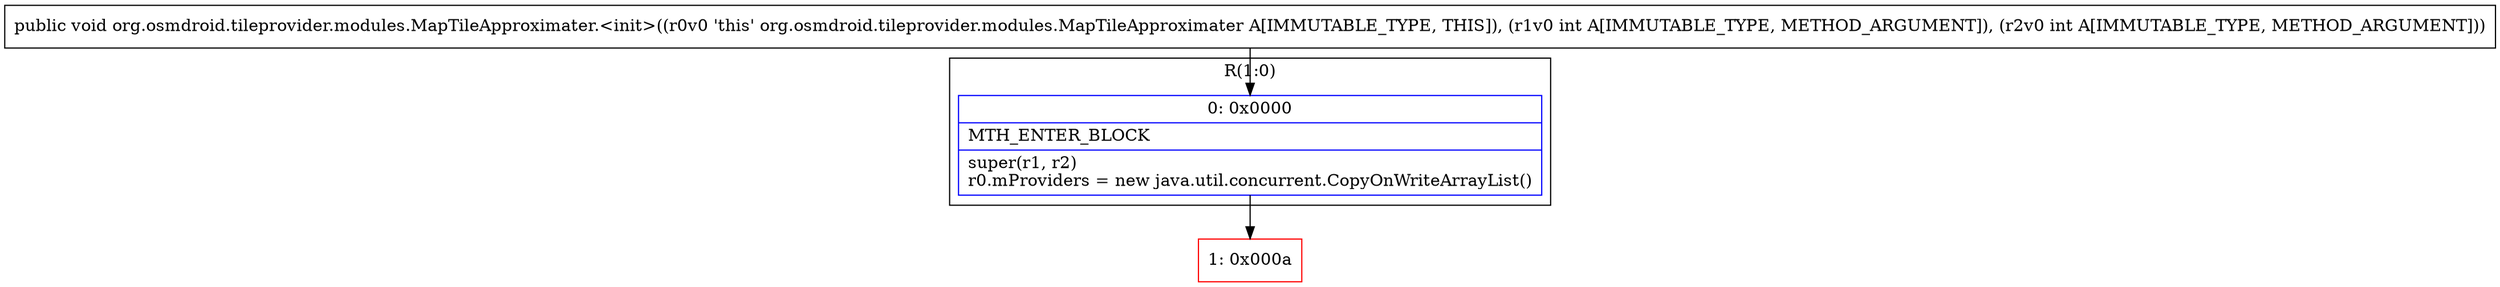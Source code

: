 digraph "CFG fororg.osmdroid.tileprovider.modules.MapTileApproximater.\<init\>(II)V" {
subgraph cluster_Region_1670406617 {
label = "R(1:0)";
node [shape=record,color=blue];
Node_0 [shape=record,label="{0\:\ 0x0000|MTH_ENTER_BLOCK\l|super(r1, r2)\lr0.mProviders = new java.util.concurrent.CopyOnWriteArrayList()\l}"];
}
Node_1 [shape=record,color=red,label="{1\:\ 0x000a}"];
MethodNode[shape=record,label="{public void org.osmdroid.tileprovider.modules.MapTileApproximater.\<init\>((r0v0 'this' org.osmdroid.tileprovider.modules.MapTileApproximater A[IMMUTABLE_TYPE, THIS]), (r1v0 int A[IMMUTABLE_TYPE, METHOD_ARGUMENT]), (r2v0 int A[IMMUTABLE_TYPE, METHOD_ARGUMENT])) }"];
MethodNode -> Node_0;
Node_0 -> Node_1;
}

